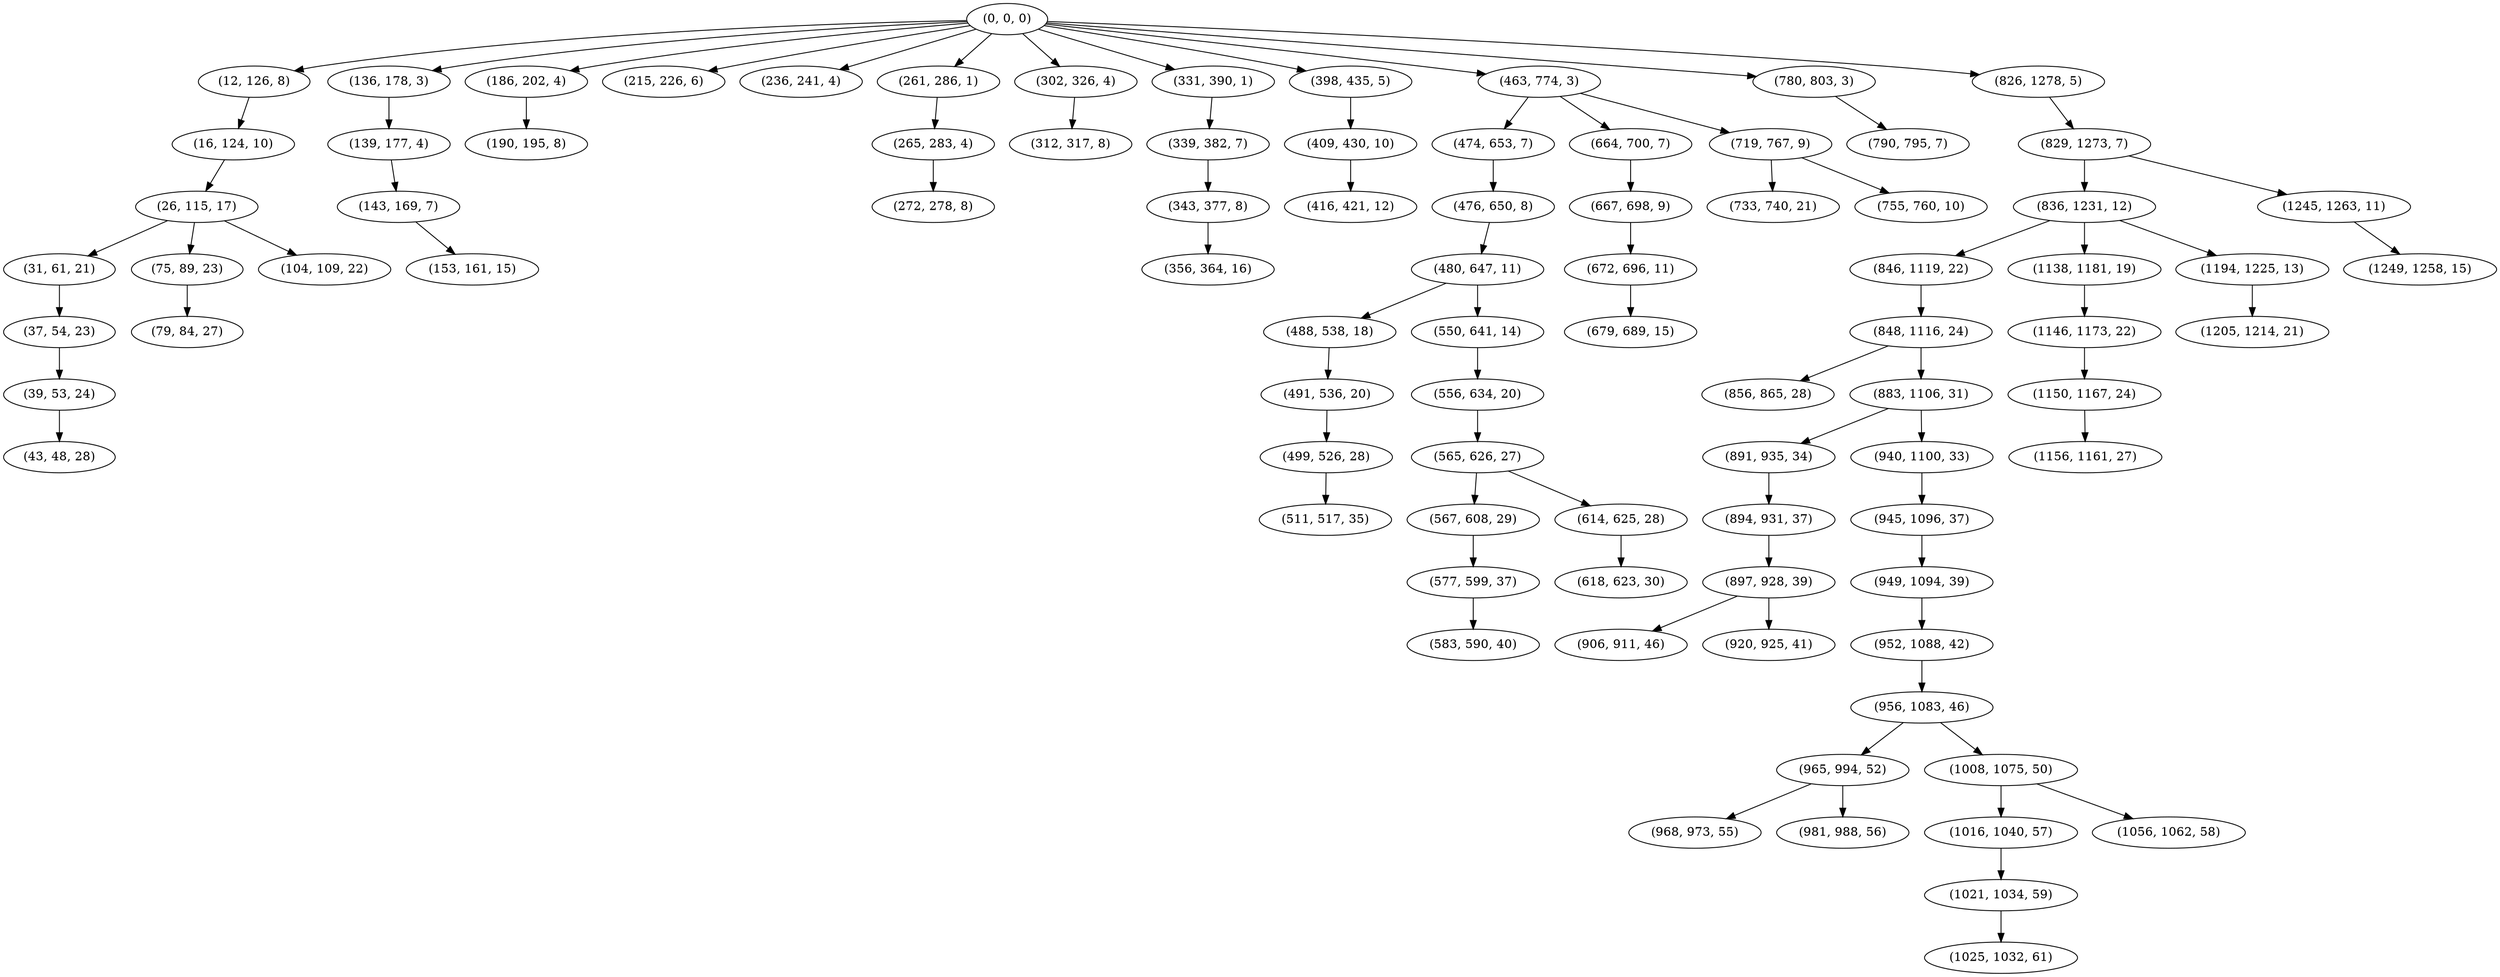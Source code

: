digraph tree {
    "(0, 0, 0)";
    "(12, 126, 8)";
    "(16, 124, 10)";
    "(26, 115, 17)";
    "(31, 61, 21)";
    "(37, 54, 23)";
    "(39, 53, 24)";
    "(43, 48, 28)";
    "(75, 89, 23)";
    "(79, 84, 27)";
    "(104, 109, 22)";
    "(136, 178, 3)";
    "(139, 177, 4)";
    "(143, 169, 7)";
    "(153, 161, 15)";
    "(186, 202, 4)";
    "(190, 195, 8)";
    "(215, 226, 6)";
    "(236, 241, 4)";
    "(261, 286, 1)";
    "(265, 283, 4)";
    "(272, 278, 8)";
    "(302, 326, 4)";
    "(312, 317, 8)";
    "(331, 390, 1)";
    "(339, 382, 7)";
    "(343, 377, 8)";
    "(356, 364, 16)";
    "(398, 435, 5)";
    "(409, 430, 10)";
    "(416, 421, 12)";
    "(463, 774, 3)";
    "(474, 653, 7)";
    "(476, 650, 8)";
    "(480, 647, 11)";
    "(488, 538, 18)";
    "(491, 536, 20)";
    "(499, 526, 28)";
    "(511, 517, 35)";
    "(550, 641, 14)";
    "(556, 634, 20)";
    "(565, 626, 27)";
    "(567, 608, 29)";
    "(577, 599, 37)";
    "(583, 590, 40)";
    "(614, 625, 28)";
    "(618, 623, 30)";
    "(664, 700, 7)";
    "(667, 698, 9)";
    "(672, 696, 11)";
    "(679, 689, 15)";
    "(719, 767, 9)";
    "(733, 740, 21)";
    "(755, 760, 10)";
    "(780, 803, 3)";
    "(790, 795, 7)";
    "(826, 1278, 5)";
    "(829, 1273, 7)";
    "(836, 1231, 12)";
    "(846, 1119, 22)";
    "(848, 1116, 24)";
    "(856, 865, 28)";
    "(883, 1106, 31)";
    "(891, 935, 34)";
    "(894, 931, 37)";
    "(897, 928, 39)";
    "(906, 911, 46)";
    "(920, 925, 41)";
    "(940, 1100, 33)";
    "(945, 1096, 37)";
    "(949, 1094, 39)";
    "(952, 1088, 42)";
    "(956, 1083, 46)";
    "(965, 994, 52)";
    "(968, 973, 55)";
    "(981, 988, 56)";
    "(1008, 1075, 50)";
    "(1016, 1040, 57)";
    "(1021, 1034, 59)";
    "(1025, 1032, 61)";
    "(1056, 1062, 58)";
    "(1138, 1181, 19)";
    "(1146, 1173, 22)";
    "(1150, 1167, 24)";
    "(1156, 1161, 27)";
    "(1194, 1225, 13)";
    "(1205, 1214, 21)";
    "(1245, 1263, 11)";
    "(1249, 1258, 15)";
    "(0, 0, 0)" -> "(12, 126, 8)";
    "(0, 0, 0)" -> "(136, 178, 3)";
    "(0, 0, 0)" -> "(186, 202, 4)";
    "(0, 0, 0)" -> "(215, 226, 6)";
    "(0, 0, 0)" -> "(236, 241, 4)";
    "(0, 0, 0)" -> "(261, 286, 1)";
    "(0, 0, 0)" -> "(302, 326, 4)";
    "(0, 0, 0)" -> "(331, 390, 1)";
    "(0, 0, 0)" -> "(398, 435, 5)";
    "(0, 0, 0)" -> "(463, 774, 3)";
    "(0, 0, 0)" -> "(780, 803, 3)";
    "(0, 0, 0)" -> "(826, 1278, 5)";
    "(12, 126, 8)" -> "(16, 124, 10)";
    "(16, 124, 10)" -> "(26, 115, 17)";
    "(26, 115, 17)" -> "(31, 61, 21)";
    "(26, 115, 17)" -> "(75, 89, 23)";
    "(26, 115, 17)" -> "(104, 109, 22)";
    "(31, 61, 21)" -> "(37, 54, 23)";
    "(37, 54, 23)" -> "(39, 53, 24)";
    "(39, 53, 24)" -> "(43, 48, 28)";
    "(75, 89, 23)" -> "(79, 84, 27)";
    "(136, 178, 3)" -> "(139, 177, 4)";
    "(139, 177, 4)" -> "(143, 169, 7)";
    "(143, 169, 7)" -> "(153, 161, 15)";
    "(186, 202, 4)" -> "(190, 195, 8)";
    "(261, 286, 1)" -> "(265, 283, 4)";
    "(265, 283, 4)" -> "(272, 278, 8)";
    "(302, 326, 4)" -> "(312, 317, 8)";
    "(331, 390, 1)" -> "(339, 382, 7)";
    "(339, 382, 7)" -> "(343, 377, 8)";
    "(343, 377, 8)" -> "(356, 364, 16)";
    "(398, 435, 5)" -> "(409, 430, 10)";
    "(409, 430, 10)" -> "(416, 421, 12)";
    "(463, 774, 3)" -> "(474, 653, 7)";
    "(463, 774, 3)" -> "(664, 700, 7)";
    "(463, 774, 3)" -> "(719, 767, 9)";
    "(474, 653, 7)" -> "(476, 650, 8)";
    "(476, 650, 8)" -> "(480, 647, 11)";
    "(480, 647, 11)" -> "(488, 538, 18)";
    "(480, 647, 11)" -> "(550, 641, 14)";
    "(488, 538, 18)" -> "(491, 536, 20)";
    "(491, 536, 20)" -> "(499, 526, 28)";
    "(499, 526, 28)" -> "(511, 517, 35)";
    "(550, 641, 14)" -> "(556, 634, 20)";
    "(556, 634, 20)" -> "(565, 626, 27)";
    "(565, 626, 27)" -> "(567, 608, 29)";
    "(565, 626, 27)" -> "(614, 625, 28)";
    "(567, 608, 29)" -> "(577, 599, 37)";
    "(577, 599, 37)" -> "(583, 590, 40)";
    "(614, 625, 28)" -> "(618, 623, 30)";
    "(664, 700, 7)" -> "(667, 698, 9)";
    "(667, 698, 9)" -> "(672, 696, 11)";
    "(672, 696, 11)" -> "(679, 689, 15)";
    "(719, 767, 9)" -> "(733, 740, 21)";
    "(719, 767, 9)" -> "(755, 760, 10)";
    "(780, 803, 3)" -> "(790, 795, 7)";
    "(826, 1278, 5)" -> "(829, 1273, 7)";
    "(829, 1273, 7)" -> "(836, 1231, 12)";
    "(829, 1273, 7)" -> "(1245, 1263, 11)";
    "(836, 1231, 12)" -> "(846, 1119, 22)";
    "(836, 1231, 12)" -> "(1138, 1181, 19)";
    "(836, 1231, 12)" -> "(1194, 1225, 13)";
    "(846, 1119, 22)" -> "(848, 1116, 24)";
    "(848, 1116, 24)" -> "(856, 865, 28)";
    "(848, 1116, 24)" -> "(883, 1106, 31)";
    "(883, 1106, 31)" -> "(891, 935, 34)";
    "(883, 1106, 31)" -> "(940, 1100, 33)";
    "(891, 935, 34)" -> "(894, 931, 37)";
    "(894, 931, 37)" -> "(897, 928, 39)";
    "(897, 928, 39)" -> "(906, 911, 46)";
    "(897, 928, 39)" -> "(920, 925, 41)";
    "(940, 1100, 33)" -> "(945, 1096, 37)";
    "(945, 1096, 37)" -> "(949, 1094, 39)";
    "(949, 1094, 39)" -> "(952, 1088, 42)";
    "(952, 1088, 42)" -> "(956, 1083, 46)";
    "(956, 1083, 46)" -> "(965, 994, 52)";
    "(956, 1083, 46)" -> "(1008, 1075, 50)";
    "(965, 994, 52)" -> "(968, 973, 55)";
    "(965, 994, 52)" -> "(981, 988, 56)";
    "(1008, 1075, 50)" -> "(1016, 1040, 57)";
    "(1008, 1075, 50)" -> "(1056, 1062, 58)";
    "(1016, 1040, 57)" -> "(1021, 1034, 59)";
    "(1021, 1034, 59)" -> "(1025, 1032, 61)";
    "(1138, 1181, 19)" -> "(1146, 1173, 22)";
    "(1146, 1173, 22)" -> "(1150, 1167, 24)";
    "(1150, 1167, 24)" -> "(1156, 1161, 27)";
    "(1194, 1225, 13)" -> "(1205, 1214, 21)";
    "(1245, 1263, 11)" -> "(1249, 1258, 15)";
}
